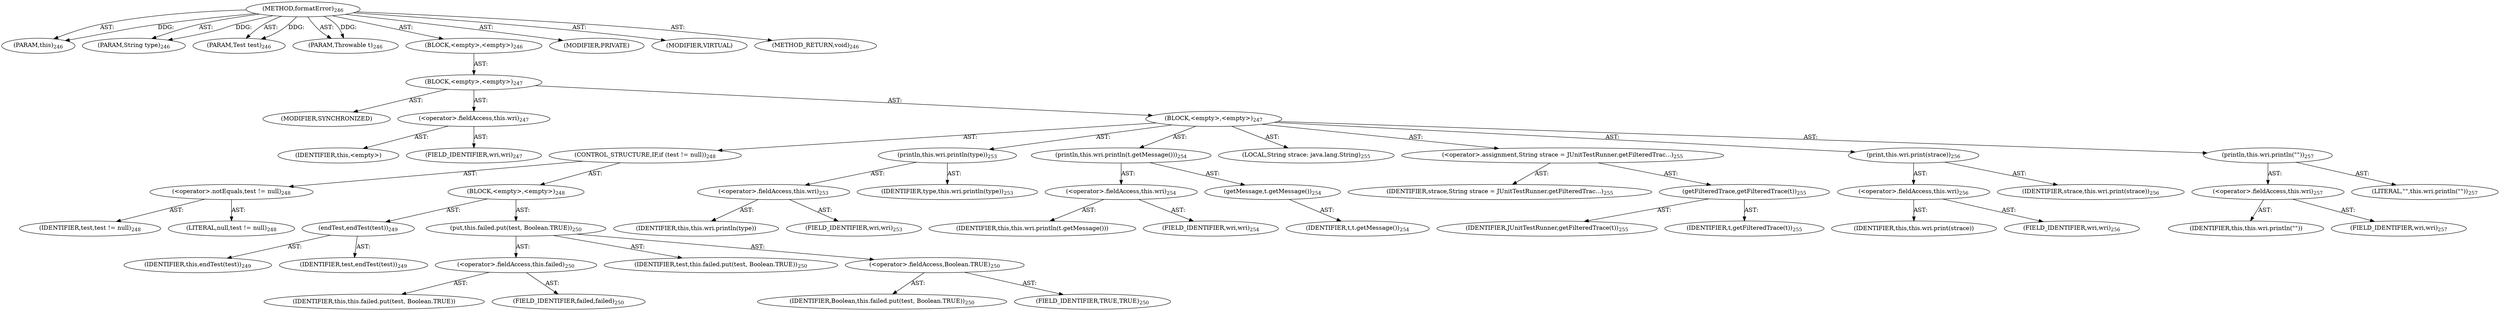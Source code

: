 digraph "formatError" {  
"111669149707" [label = <(METHOD,formatError)<SUB>246</SUB>> ]
"115964116996" [label = <(PARAM,this)<SUB>246</SUB>> ]
"115964117017" [label = <(PARAM,String type)<SUB>246</SUB>> ]
"115964117018" [label = <(PARAM,Test test)<SUB>246</SUB>> ]
"115964117019" [label = <(PARAM,Throwable t)<SUB>246</SUB>> ]
"25769803802" [label = <(BLOCK,&lt;empty&gt;,&lt;empty&gt;)<SUB>246</SUB>> ]
"25769803803" [label = <(BLOCK,&lt;empty&gt;,&lt;empty&gt;)<SUB>247</SUB>> ]
"133143986207" [label = <(MODIFIER,SYNCHRONIZED)> ]
"30064771223" [label = <(&lt;operator&gt;.fieldAccess,this.wri)<SUB>247</SUB>> ]
"68719476846" [label = <(IDENTIFIER,this,&lt;empty&gt;)> ]
"55834574891" [label = <(FIELD_IDENTIFIER,wri,wri)<SUB>247</SUB>> ]
"25769803804" [label = <(BLOCK,&lt;empty&gt;,&lt;empty&gt;)<SUB>247</SUB>> ]
"47244640267" [label = <(CONTROL_STRUCTURE,IF,if (test != null))<SUB>248</SUB>> ]
"30064771224" [label = <(&lt;operator&gt;.notEquals,test != null)<SUB>248</SUB>> ]
"68719476847" [label = <(IDENTIFIER,test,test != null)<SUB>248</SUB>> ]
"90194313244" [label = <(LITERAL,null,test != null)<SUB>248</SUB>> ]
"25769803805" [label = <(BLOCK,&lt;empty&gt;,&lt;empty&gt;)<SUB>248</SUB>> ]
"30064771225" [label = <(endTest,endTest(test))<SUB>249</SUB>> ]
"68719476740" [label = <(IDENTIFIER,this,endTest(test))<SUB>249</SUB>> ]
"68719476848" [label = <(IDENTIFIER,test,endTest(test))<SUB>249</SUB>> ]
"30064771226" [label = <(put,this.failed.put(test, Boolean.TRUE))<SUB>250</SUB>> ]
"30064771227" [label = <(&lt;operator&gt;.fieldAccess,this.failed)<SUB>250</SUB>> ]
"68719476849" [label = <(IDENTIFIER,this,this.failed.put(test, Boolean.TRUE))> ]
"55834574892" [label = <(FIELD_IDENTIFIER,failed,failed)<SUB>250</SUB>> ]
"68719476850" [label = <(IDENTIFIER,test,this.failed.put(test, Boolean.TRUE))<SUB>250</SUB>> ]
"30064771228" [label = <(&lt;operator&gt;.fieldAccess,Boolean.TRUE)<SUB>250</SUB>> ]
"68719476851" [label = <(IDENTIFIER,Boolean,this.failed.put(test, Boolean.TRUE))<SUB>250</SUB>> ]
"55834574893" [label = <(FIELD_IDENTIFIER,TRUE,TRUE)<SUB>250</SUB>> ]
"30064771229" [label = <(println,this.wri.println(type))<SUB>253</SUB>> ]
"30064771230" [label = <(&lt;operator&gt;.fieldAccess,this.wri)<SUB>253</SUB>> ]
"68719476852" [label = <(IDENTIFIER,this,this.wri.println(type))> ]
"55834574894" [label = <(FIELD_IDENTIFIER,wri,wri)<SUB>253</SUB>> ]
"68719476853" [label = <(IDENTIFIER,type,this.wri.println(type))<SUB>253</SUB>> ]
"30064771231" [label = <(println,this.wri.println(t.getMessage()))<SUB>254</SUB>> ]
"30064771232" [label = <(&lt;operator&gt;.fieldAccess,this.wri)<SUB>254</SUB>> ]
"68719476854" [label = <(IDENTIFIER,this,this.wri.println(t.getMessage()))> ]
"55834574895" [label = <(FIELD_IDENTIFIER,wri,wri)<SUB>254</SUB>> ]
"30064771233" [label = <(getMessage,t.getMessage())<SUB>254</SUB>> ]
"68719476855" [label = <(IDENTIFIER,t,t.getMessage())<SUB>254</SUB>> ]
"94489280518" [label = <(LOCAL,String strace: java.lang.String)<SUB>255</SUB>> ]
"30064771234" [label = <(&lt;operator&gt;.assignment,String strace = JUnitTestRunner.getFilteredTrac...)<SUB>255</SUB>> ]
"68719476856" [label = <(IDENTIFIER,strace,String strace = JUnitTestRunner.getFilteredTrac...)<SUB>255</SUB>> ]
"30064771235" [label = <(getFilteredTrace,getFilteredTrace(t))<SUB>255</SUB>> ]
"68719476857" [label = <(IDENTIFIER,JUnitTestRunner,getFilteredTrace(t))<SUB>255</SUB>> ]
"68719476858" [label = <(IDENTIFIER,t,getFilteredTrace(t))<SUB>255</SUB>> ]
"30064771236" [label = <(print,this.wri.print(strace))<SUB>256</SUB>> ]
"30064771237" [label = <(&lt;operator&gt;.fieldAccess,this.wri)<SUB>256</SUB>> ]
"68719476859" [label = <(IDENTIFIER,this,this.wri.print(strace))> ]
"55834574896" [label = <(FIELD_IDENTIFIER,wri,wri)<SUB>256</SUB>> ]
"68719476860" [label = <(IDENTIFIER,strace,this.wri.print(strace))<SUB>256</SUB>> ]
"30064771238" [label = <(println,this.wri.println(&quot;&quot;))<SUB>257</SUB>> ]
"30064771239" [label = <(&lt;operator&gt;.fieldAccess,this.wri)<SUB>257</SUB>> ]
"68719476861" [label = <(IDENTIFIER,this,this.wri.println(&quot;&quot;))> ]
"55834574897" [label = <(FIELD_IDENTIFIER,wri,wri)<SUB>257</SUB>> ]
"90194313245" [label = <(LITERAL,&quot;&quot;,this.wri.println(&quot;&quot;))<SUB>257</SUB>> ]
"133143986208" [label = <(MODIFIER,PRIVATE)> ]
"133143986209" [label = <(MODIFIER,VIRTUAL)> ]
"128849018891" [label = <(METHOD_RETURN,void)<SUB>246</SUB>> ]
  "111669149707" -> "115964116996"  [ label = "AST: "] 
  "111669149707" -> "115964117017"  [ label = "AST: "] 
  "111669149707" -> "115964117018"  [ label = "AST: "] 
  "111669149707" -> "115964117019"  [ label = "AST: "] 
  "111669149707" -> "25769803802"  [ label = "AST: "] 
  "111669149707" -> "133143986208"  [ label = "AST: "] 
  "111669149707" -> "133143986209"  [ label = "AST: "] 
  "111669149707" -> "128849018891"  [ label = "AST: "] 
  "25769803802" -> "25769803803"  [ label = "AST: "] 
  "25769803803" -> "133143986207"  [ label = "AST: "] 
  "25769803803" -> "30064771223"  [ label = "AST: "] 
  "25769803803" -> "25769803804"  [ label = "AST: "] 
  "30064771223" -> "68719476846"  [ label = "AST: "] 
  "30064771223" -> "55834574891"  [ label = "AST: "] 
  "25769803804" -> "47244640267"  [ label = "AST: "] 
  "25769803804" -> "30064771229"  [ label = "AST: "] 
  "25769803804" -> "30064771231"  [ label = "AST: "] 
  "25769803804" -> "94489280518"  [ label = "AST: "] 
  "25769803804" -> "30064771234"  [ label = "AST: "] 
  "25769803804" -> "30064771236"  [ label = "AST: "] 
  "25769803804" -> "30064771238"  [ label = "AST: "] 
  "47244640267" -> "30064771224"  [ label = "AST: "] 
  "47244640267" -> "25769803805"  [ label = "AST: "] 
  "30064771224" -> "68719476847"  [ label = "AST: "] 
  "30064771224" -> "90194313244"  [ label = "AST: "] 
  "25769803805" -> "30064771225"  [ label = "AST: "] 
  "25769803805" -> "30064771226"  [ label = "AST: "] 
  "30064771225" -> "68719476740"  [ label = "AST: "] 
  "30064771225" -> "68719476848"  [ label = "AST: "] 
  "30064771226" -> "30064771227"  [ label = "AST: "] 
  "30064771226" -> "68719476850"  [ label = "AST: "] 
  "30064771226" -> "30064771228"  [ label = "AST: "] 
  "30064771227" -> "68719476849"  [ label = "AST: "] 
  "30064771227" -> "55834574892"  [ label = "AST: "] 
  "30064771228" -> "68719476851"  [ label = "AST: "] 
  "30064771228" -> "55834574893"  [ label = "AST: "] 
  "30064771229" -> "30064771230"  [ label = "AST: "] 
  "30064771229" -> "68719476853"  [ label = "AST: "] 
  "30064771230" -> "68719476852"  [ label = "AST: "] 
  "30064771230" -> "55834574894"  [ label = "AST: "] 
  "30064771231" -> "30064771232"  [ label = "AST: "] 
  "30064771231" -> "30064771233"  [ label = "AST: "] 
  "30064771232" -> "68719476854"  [ label = "AST: "] 
  "30064771232" -> "55834574895"  [ label = "AST: "] 
  "30064771233" -> "68719476855"  [ label = "AST: "] 
  "30064771234" -> "68719476856"  [ label = "AST: "] 
  "30064771234" -> "30064771235"  [ label = "AST: "] 
  "30064771235" -> "68719476857"  [ label = "AST: "] 
  "30064771235" -> "68719476858"  [ label = "AST: "] 
  "30064771236" -> "30064771237"  [ label = "AST: "] 
  "30064771236" -> "68719476860"  [ label = "AST: "] 
  "30064771237" -> "68719476859"  [ label = "AST: "] 
  "30064771237" -> "55834574896"  [ label = "AST: "] 
  "30064771238" -> "30064771239"  [ label = "AST: "] 
  "30064771238" -> "90194313245"  [ label = "AST: "] 
  "30064771239" -> "68719476861"  [ label = "AST: "] 
  "30064771239" -> "55834574897"  [ label = "AST: "] 
  "111669149707" -> "115964116996"  [ label = "DDG: "] 
  "111669149707" -> "115964117017"  [ label = "DDG: "] 
  "111669149707" -> "115964117018"  [ label = "DDG: "] 
  "111669149707" -> "115964117019"  [ label = "DDG: "] 
}
